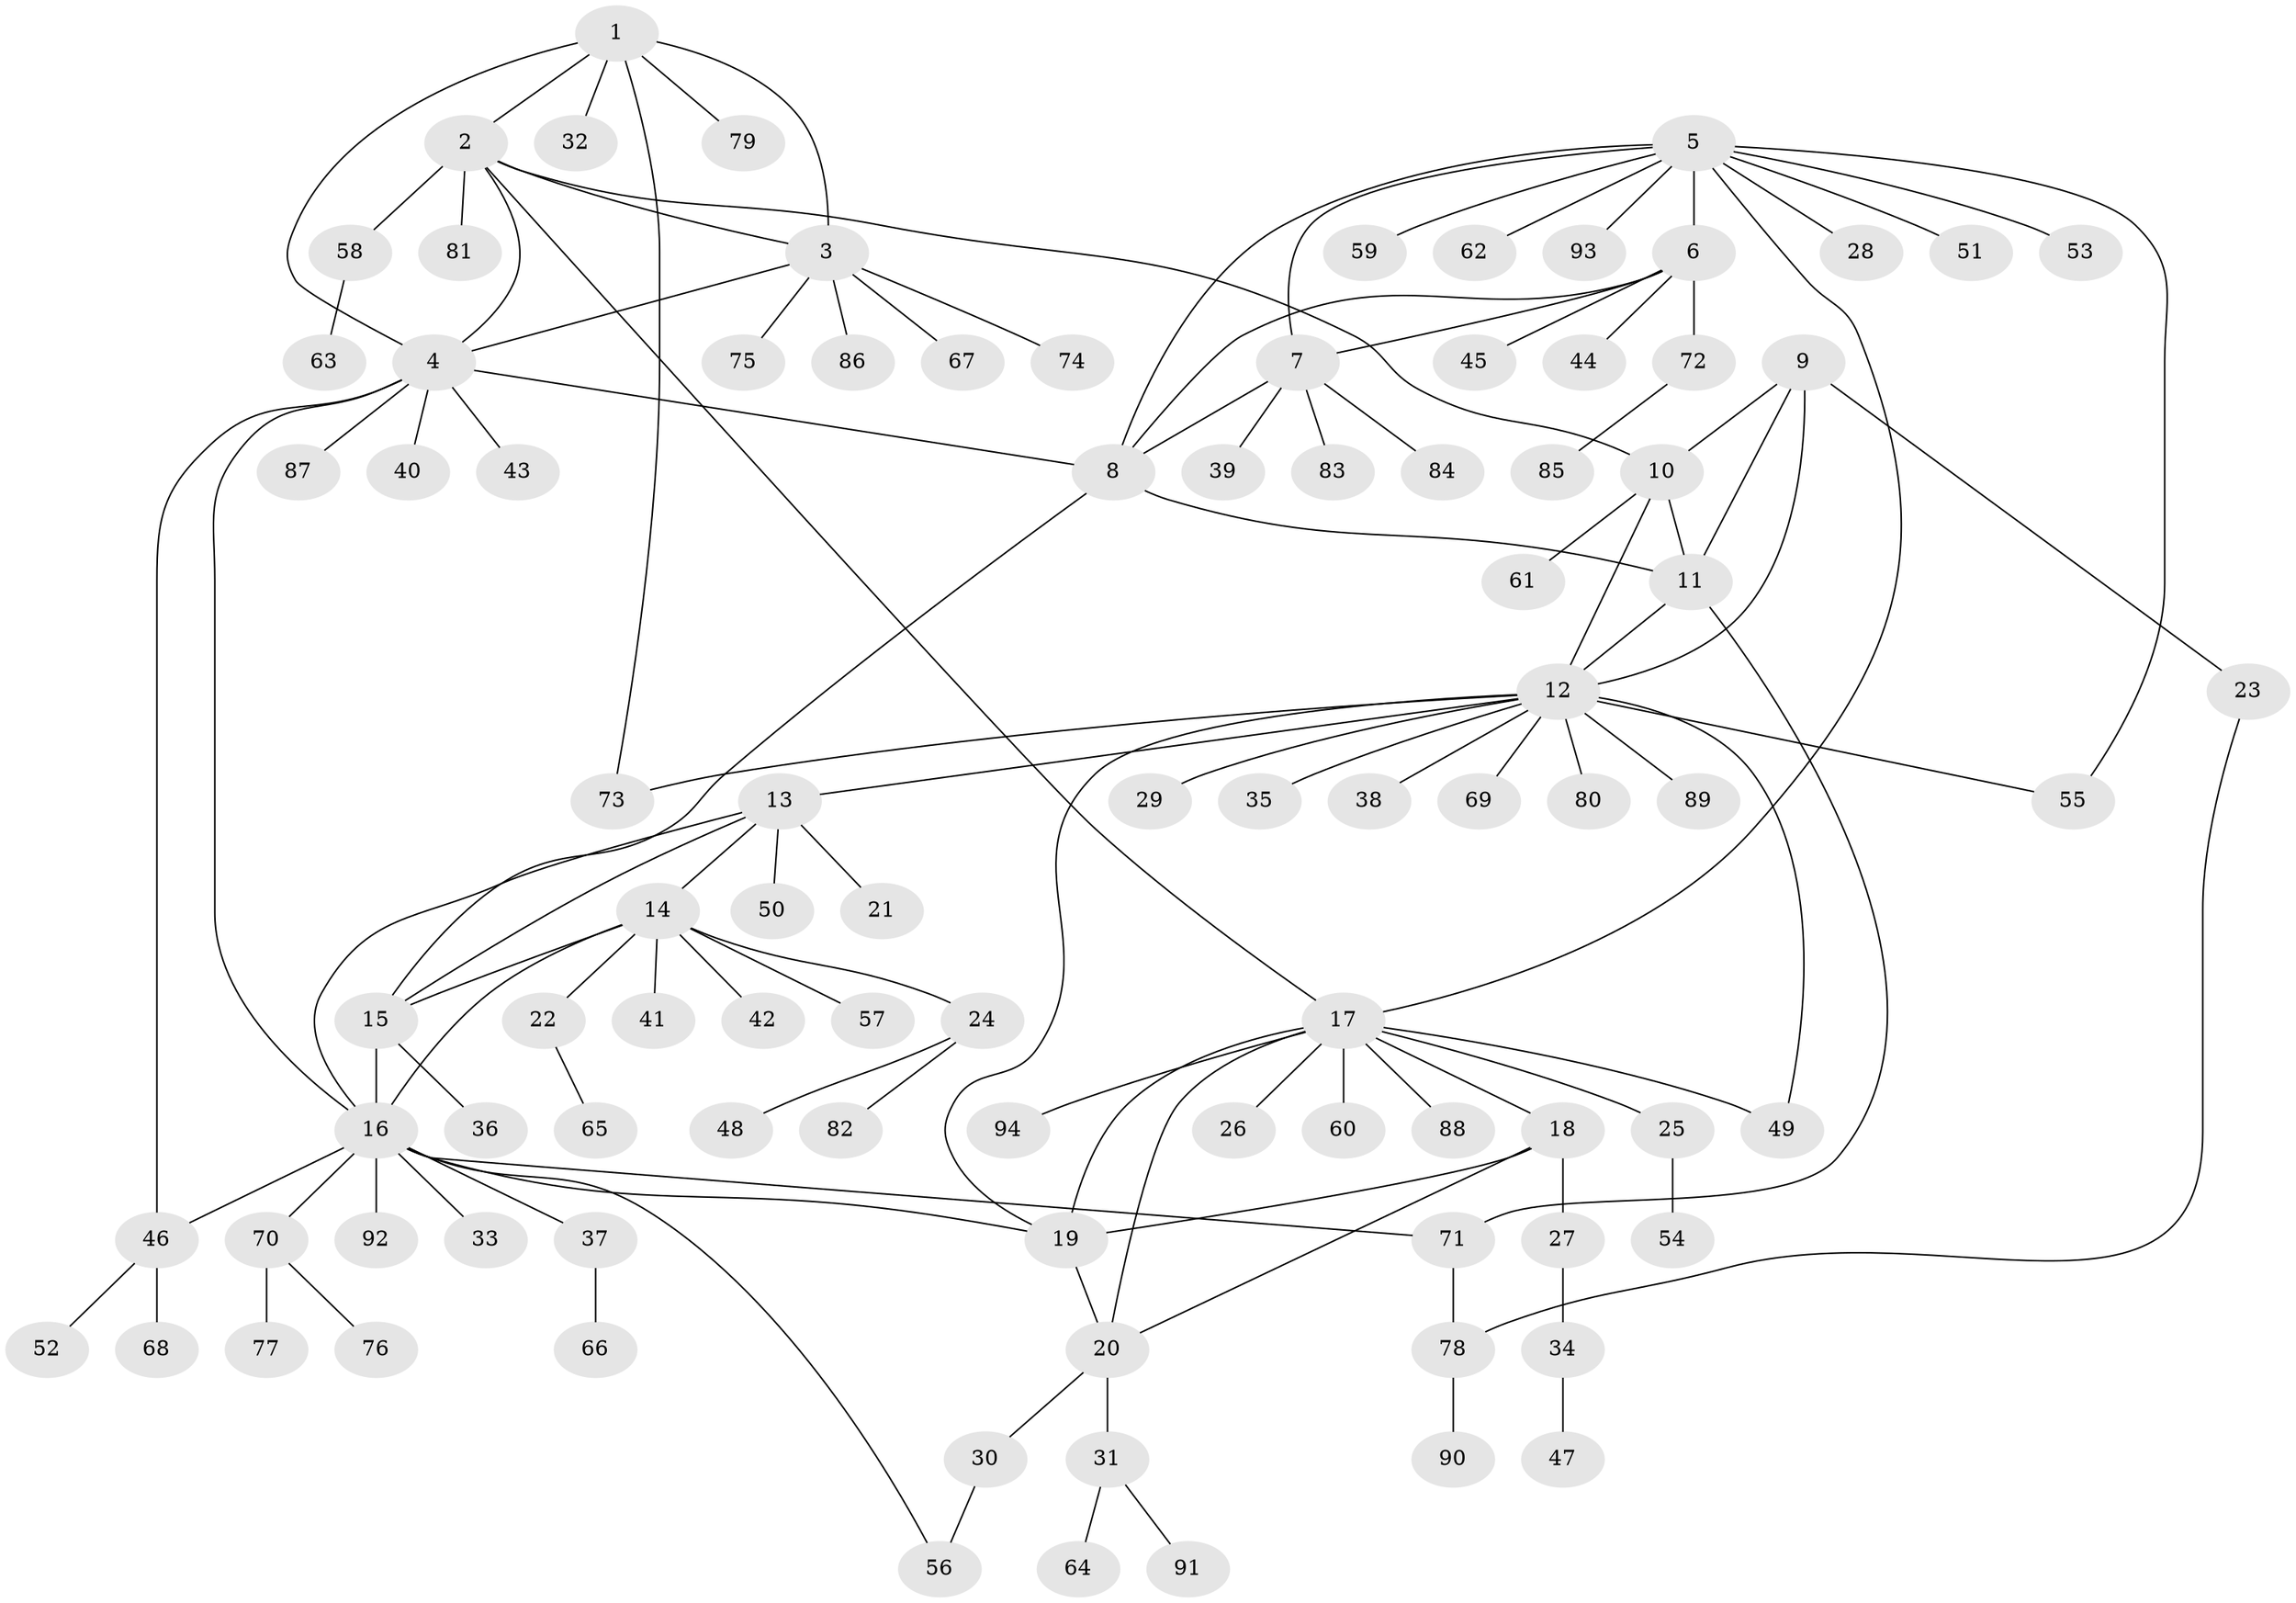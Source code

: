 // Generated by graph-tools (version 1.1) at 2025/11/02/27/25 16:11:37]
// undirected, 94 vertices, 121 edges
graph export_dot {
graph [start="1"]
  node [color=gray90,style=filled];
  1;
  2;
  3;
  4;
  5;
  6;
  7;
  8;
  9;
  10;
  11;
  12;
  13;
  14;
  15;
  16;
  17;
  18;
  19;
  20;
  21;
  22;
  23;
  24;
  25;
  26;
  27;
  28;
  29;
  30;
  31;
  32;
  33;
  34;
  35;
  36;
  37;
  38;
  39;
  40;
  41;
  42;
  43;
  44;
  45;
  46;
  47;
  48;
  49;
  50;
  51;
  52;
  53;
  54;
  55;
  56;
  57;
  58;
  59;
  60;
  61;
  62;
  63;
  64;
  65;
  66;
  67;
  68;
  69;
  70;
  71;
  72;
  73;
  74;
  75;
  76;
  77;
  78;
  79;
  80;
  81;
  82;
  83;
  84;
  85;
  86;
  87;
  88;
  89;
  90;
  91;
  92;
  93;
  94;
  1 -- 2;
  1 -- 3;
  1 -- 4;
  1 -- 32;
  1 -- 73;
  1 -- 79;
  2 -- 3;
  2 -- 4;
  2 -- 10;
  2 -- 17;
  2 -- 58;
  2 -- 81;
  3 -- 4;
  3 -- 67;
  3 -- 74;
  3 -- 75;
  3 -- 86;
  4 -- 8;
  4 -- 16;
  4 -- 40;
  4 -- 43;
  4 -- 46;
  4 -- 87;
  5 -- 6;
  5 -- 7;
  5 -- 8;
  5 -- 17;
  5 -- 28;
  5 -- 51;
  5 -- 53;
  5 -- 55;
  5 -- 59;
  5 -- 62;
  5 -- 93;
  6 -- 7;
  6 -- 8;
  6 -- 44;
  6 -- 45;
  6 -- 72;
  7 -- 8;
  7 -- 39;
  7 -- 83;
  7 -- 84;
  8 -- 11;
  8 -- 15;
  9 -- 10;
  9 -- 11;
  9 -- 12;
  9 -- 23;
  10 -- 11;
  10 -- 12;
  10 -- 61;
  11 -- 12;
  11 -- 71;
  12 -- 13;
  12 -- 19;
  12 -- 29;
  12 -- 35;
  12 -- 38;
  12 -- 49;
  12 -- 55;
  12 -- 69;
  12 -- 73;
  12 -- 80;
  12 -- 89;
  13 -- 14;
  13 -- 15;
  13 -- 16;
  13 -- 21;
  13 -- 50;
  14 -- 15;
  14 -- 16;
  14 -- 22;
  14 -- 24;
  14 -- 41;
  14 -- 42;
  14 -- 57;
  15 -- 16;
  15 -- 36;
  16 -- 19;
  16 -- 33;
  16 -- 37;
  16 -- 46;
  16 -- 56;
  16 -- 70;
  16 -- 71;
  16 -- 92;
  17 -- 18;
  17 -- 19;
  17 -- 20;
  17 -- 25;
  17 -- 26;
  17 -- 49;
  17 -- 60;
  17 -- 88;
  17 -- 94;
  18 -- 19;
  18 -- 20;
  18 -- 27;
  19 -- 20;
  20 -- 30;
  20 -- 31;
  22 -- 65;
  23 -- 78;
  24 -- 48;
  24 -- 82;
  25 -- 54;
  27 -- 34;
  30 -- 56;
  31 -- 64;
  31 -- 91;
  34 -- 47;
  37 -- 66;
  46 -- 52;
  46 -- 68;
  58 -- 63;
  70 -- 76;
  70 -- 77;
  71 -- 78;
  72 -- 85;
  78 -- 90;
}
